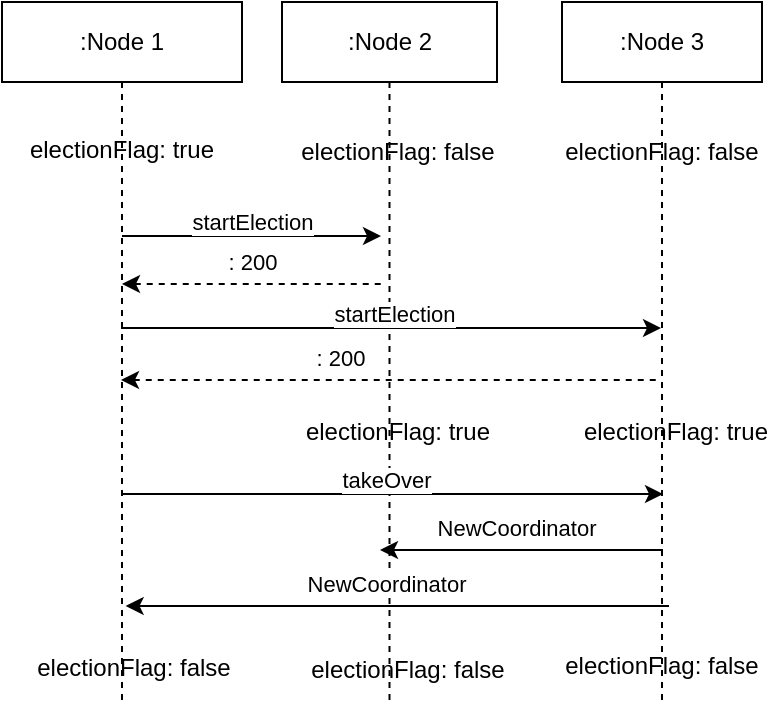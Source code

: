 <mxfile>
    <diagram id="AnZ576mbxlsEy8LN79hI" name="extended-bully-algorithm">
        <mxGraphModel dx="1518" dy="759" grid="0" gridSize="10" guides="1" tooltips="1" connect="1" arrows="1" fold="1" page="0" pageScale="1" pageWidth="827" pageHeight="1169" math="0" shadow="0">
            <root>
                <mxCell id="i4y8dqKGQGeBQtjlfL8C-0"/>
                <mxCell id="i4y8dqKGQGeBQtjlfL8C-1" parent="i4y8dqKGQGeBQtjlfL8C-0"/>
                <mxCell id="i4y8dqKGQGeBQtjlfL8C-4" value=":Node 1" style="shape=umlLifeline;perimeter=lifelinePerimeter;whiteSpace=wrap;html=1;container=1;collapsible=0;recursiveResize=0;outlineConnect=0;" vertex="1" parent="i4y8dqKGQGeBQtjlfL8C-1">
                    <mxGeometry x="60" y="160" width="120" height="350" as="geometry"/>
                </mxCell>
                <mxCell id="i4y8dqKGQGeBQtjlfL8C-5" value="electionFlag: true" style="text;html=1;strokeColor=none;fillColor=none;align=center;verticalAlign=middle;whiteSpace=wrap;rounded=0;" vertex="1" parent="i4y8dqKGQGeBQtjlfL8C-4">
                    <mxGeometry x="10" y="59" width="100" height="30" as="geometry"/>
                </mxCell>
                <mxCell id="i4y8dqKGQGeBQtjlfL8C-11" value=":Node 2" style="shape=umlLifeline;perimeter=lifelinePerimeter;whiteSpace=wrap;html=1;container=1;collapsible=0;recursiveResize=0;outlineConnect=0;" vertex="1" parent="i4y8dqKGQGeBQtjlfL8C-1">
                    <mxGeometry x="200" y="160" width="107.5" height="350" as="geometry"/>
                </mxCell>
                <mxCell id="i4y8dqKGQGeBQtjlfL8C-13" value="" style="endArrow=classic;html=1;" edge="1" parent="i4y8dqKGQGeBQtjlfL8C-11">
                    <mxGeometry width="50" height="50" relative="1" as="geometry">
                        <mxPoint x="-80.5" y="163" as="sourcePoint"/>
                        <mxPoint x="189.5" y="163" as="targetPoint"/>
                    </mxGeometry>
                </mxCell>
                <mxCell id="i4y8dqKGQGeBQtjlfL8C-14" value="startElection" style="edgeLabel;html=1;align=center;verticalAlign=middle;resizable=0;points=[];" vertex="1" connectable="0" parent="i4y8dqKGQGeBQtjlfL8C-13">
                    <mxGeometry x="-0.45" y="-2" relative="1" as="geometry">
                        <mxPoint x="62" y="-9" as="offset"/>
                    </mxGeometry>
                </mxCell>
                <mxCell id="i4y8dqKGQGeBQtjlfL8C-50" value="electionFlag: false" style="text;html=1;strokeColor=none;fillColor=none;align=center;verticalAlign=middle;whiteSpace=wrap;rounded=0;" vertex="1" parent="i4y8dqKGQGeBQtjlfL8C-11">
                    <mxGeometry x="7.5" y="60" width="100" height="30" as="geometry"/>
                </mxCell>
                <mxCell id="i4y8dqKGQGeBQtjlfL8C-19" value=":Node 3" style="shape=umlLifeline;perimeter=lifelinePerimeter;whiteSpace=wrap;html=1;container=1;collapsible=0;recursiveResize=0;outlineConnect=0;" vertex="1" parent="i4y8dqKGQGeBQtjlfL8C-1">
                    <mxGeometry x="340" y="160" width="100" height="350" as="geometry"/>
                </mxCell>
                <mxCell id="i4y8dqKGQGeBQtjlfL8C-51" value="electionFlag: false" style="text;html=1;strokeColor=none;fillColor=none;align=center;verticalAlign=middle;whiteSpace=wrap;rounded=0;" vertex="1" parent="i4y8dqKGQGeBQtjlfL8C-19">
                    <mxGeometry y="60" width="100" height="30" as="geometry"/>
                </mxCell>
                <mxCell id="i4y8dqKGQGeBQtjlfL8C-23" value="" style="endArrow=classic;html=1;" edge="1" parent="i4y8dqKGQGeBQtjlfL8C-1">
                    <mxGeometry width="50" height="50" relative="1" as="geometry">
                        <mxPoint x="120" y="277" as="sourcePoint"/>
                        <mxPoint x="249.5" y="277" as="targetPoint"/>
                    </mxGeometry>
                </mxCell>
                <mxCell id="i4y8dqKGQGeBQtjlfL8C-24" value="startElection" style="edgeLabel;html=1;align=center;verticalAlign=middle;resizable=0;points=[];" vertex="1" connectable="0" parent="i4y8dqKGQGeBQtjlfL8C-23">
                    <mxGeometry x="-0.45" y="-2" relative="1" as="geometry">
                        <mxPoint x="29" y="-9" as="offset"/>
                    </mxGeometry>
                </mxCell>
                <mxCell id="i4y8dqKGQGeBQtjlfL8C-25" value="" style="endArrow=none;dashed=1;html=1;startArrow=classic;startFill=1;" edge="1" parent="i4y8dqKGQGeBQtjlfL8C-1">
                    <mxGeometry width="50" height="50" relative="1" as="geometry">
                        <mxPoint x="120" y="301" as="sourcePoint"/>
                        <mxPoint x="250" y="301" as="targetPoint"/>
                    </mxGeometry>
                </mxCell>
                <mxCell id="i4y8dqKGQGeBQtjlfL8C-26" value=": 200" style="edgeLabel;html=1;align=center;verticalAlign=middle;resizable=0;points=[];" vertex="1" connectable="0" parent="i4y8dqKGQGeBQtjlfL8C-25">
                    <mxGeometry x="-0.364" y="-1" relative="1" as="geometry">
                        <mxPoint x="23" y="-12" as="offset"/>
                    </mxGeometry>
                </mxCell>
                <mxCell id="i4y8dqKGQGeBQtjlfL8C-27" value="" style="endArrow=none;dashed=1;html=1;startArrow=classic;startFill=1;" edge="1" parent="i4y8dqKGQGeBQtjlfL8C-1">
                    <mxGeometry width="50" height="50" relative="1" as="geometry">
                        <mxPoint x="119.5" y="349" as="sourcePoint"/>
                        <mxPoint x="389.5" y="349" as="targetPoint"/>
                    </mxGeometry>
                </mxCell>
                <mxCell id="i4y8dqKGQGeBQtjlfL8C-28" value=": 200" style="edgeLabel;html=1;align=center;verticalAlign=middle;resizable=0;points=[];" vertex="1" connectable="0" parent="i4y8dqKGQGeBQtjlfL8C-27">
                    <mxGeometry x="-0.364" y="-1" relative="1" as="geometry">
                        <mxPoint x="23" y="-12" as="offset"/>
                    </mxGeometry>
                </mxCell>
                <mxCell id="i4y8dqKGQGeBQtjlfL8C-36" value="" style="endArrow=none;html=1;startArrow=classic;startFill=1;" edge="1" parent="i4y8dqKGQGeBQtjlfL8C-1">
                    <mxGeometry width="50" height="50" relative="1" as="geometry">
                        <mxPoint x="249" y="434" as="sourcePoint"/>
                        <mxPoint x="390.5" y="434" as="targetPoint"/>
                    </mxGeometry>
                </mxCell>
                <mxCell id="i4y8dqKGQGeBQtjlfL8C-37" value="NewCoordinator" style="edgeLabel;html=1;align=center;verticalAlign=middle;resizable=0;points=[];" vertex="1" connectable="0" parent="i4y8dqKGQGeBQtjlfL8C-36">
                    <mxGeometry x="-0.364" y="-1" relative="1" as="geometry">
                        <mxPoint x="23" y="-12" as="offset"/>
                    </mxGeometry>
                </mxCell>
                <mxCell id="i4y8dqKGQGeBQtjlfL8C-38" value="" style="endArrow=none;html=1;startArrow=classic;startFill=1;" edge="1" parent="i4y8dqKGQGeBQtjlfL8C-1">
                    <mxGeometry width="50" height="50" relative="1" as="geometry">
                        <mxPoint x="121.81" y="462" as="sourcePoint"/>
                        <mxPoint x="393.5" y="462" as="targetPoint"/>
                    </mxGeometry>
                </mxCell>
                <mxCell id="i4y8dqKGQGeBQtjlfL8C-39" value="NewCoordinator" style="edgeLabel;html=1;align=center;verticalAlign=middle;resizable=0;points=[];" vertex="1" connectable="0" parent="i4y8dqKGQGeBQtjlfL8C-38">
                    <mxGeometry x="-0.364" y="-1" relative="1" as="geometry">
                        <mxPoint x="43" y="-12" as="offset"/>
                    </mxGeometry>
                </mxCell>
                <mxCell id="i4y8dqKGQGeBQtjlfL8C-54" value="" style="endArrow=classic;html=1;" edge="1" parent="i4y8dqKGQGeBQtjlfL8C-1">
                    <mxGeometry width="50" height="50" relative="1" as="geometry">
                        <mxPoint x="120.5" y="406" as="sourcePoint"/>
                        <mxPoint x="390.5" y="406" as="targetPoint"/>
                    </mxGeometry>
                </mxCell>
                <mxCell id="i4y8dqKGQGeBQtjlfL8C-55" value="takeOver" style="edgeLabel;html=1;align=center;verticalAlign=middle;resizable=0;points=[];" vertex="1" connectable="0" parent="i4y8dqKGQGeBQtjlfL8C-54">
                    <mxGeometry x="-0.45" y="-2" relative="1" as="geometry">
                        <mxPoint x="57" y="-9" as="offset"/>
                    </mxGeometry>
                </mxCell>
                <mxCell id="i4y8dqKGQGeBQtjlfL8C-56" value="electionFlag: true" style="text;html=1;strokeColor=none;fillColor=none;align=center;verticalAlign=middle;whiteSpace=wrap;rounded=0;" vertex="1" parent="i4y8dqKGQGeBQtjlfL8C-1">
                    <mxGeometry x="347" y="360" width="100" height="30" as="geometry"/>
                </mxCell>
                <mxCell id="i4y8dqKGQGeBQtjlfL8C-57" value="electionFlag: true" style="text;html=1;strokeColor=none;fillColor=none;align=center;verticalAlign=middle;whiteSpace=wrap;rounded=0;" vertex="1" parent="i4y8dqKGQGeBQtjlfL8C-1">
                    <mxGeometry x="207.5" y="360" width="100" height="30" as="geometry"/>
                </mxCell>
                <mxCell id="i4y8dqKGQGeBQtjlfL8C-58" value="electionFlag: false" style="text;html=1;strokeColor=none;fillColor=none;align=center;verticalAlign=middle;whiteSpace=wrap;rounded=0;" vertex="1" parent="i4y8dqKGQGeBQtjlfL8C-1">
                    <mxGeometry x="340" y="477" width="100" height="30" as="geometry"/>
                </mxCell>
                <mxCell id="i4y8dqKGQGeBQtjlfL8C-59" value="electionFlag: false" style="text;html=1;strokeColor=none;fillColor=none;align=center;verticalAlign=middle;whiteSpace=wrap;rounded=0;" vertex="1" parent="i4y8dqKGQGeBQtjlfL8C-1">
                    <mxGeometry x="213" y="479" width="100" height="30" as="geometry"/>
                </mxCell>
                <mxCell id="i4y8dqKGQGeBQtjlfL8C-60" value="electionFlag: false" style="text;html=1;strokeColor=none;fillColor=none;align=center;verticalAlign=middle;whiteSpace=wrap;rounded=0;" vertex="1" parent="i4y8dqKGQGeBQtjlfL8C-1">
                    <mxGeometry x="76" y="478" width="100" height="30" as="geometry"/>
                </mxCell>
            </root>
        </mxGraphModel>
    </diagram>
    <diagram id="ZVVcoNiWdb-AS37DR1mb" name="sd-bully-algorithm">
        <mxGraphModel dx="1265" dy="633" grid="0" gridSize="10" guides="1" tooltips="1" connect="1" arrows="1" fold="1" page="0" pageScale="1" pageWidth="827" pageHeight="1169" math="0" shadow="0">
            <root>
                <mxCell id="tVD1N4Qqr4z1z97VaCkm-0"/>
                <mxCell id="tVD1N4Qqr4z1z97VaCkm-1" parent="tVD1N4Qqr4z1z97VaCkm-0"/>
                <mxCell id="wWLBKbG6VyMi7MR1NPG4-32" value="" style="rounded=0;whiteSpace=wrap;html=1;dashed=1;fillColor=none;strokeColor=#80FF00;" vertex="1" parent="tVD1N4Qqr4z1z97VaCkm-1">
                    <mxGeometry x="60" y="220" width="389" height="480" as="geometry"/>
                </mxCell>
                <mxCell id="wWLBKbG6VyMi7MR1NPG4-33" value="" style="rounded=0;whiteSpace=wrap;html=1;dashed=1;fillColor=none;strokeColor=#FF0000;" vertex="1" parent="tVD1N4Qqr4z1z97VaCkm-1">
                    <mxGeometry x="60" y="710" width="389" height="100" as="geometry"/>
                </mxCell>
                <mxCell id="Q5o3ROMhiJqNU9JtYwvV-1" value=":Node 1" style="shape=umlLifeline;perimeter=lifelinePerimeter;whiteSpace=wrap;html=1;container=1;collapsible=0;recursiveResize=0;outlineConnect=0;" parent="tVD1N4Qqr4z1z97VaCkm-1" vertex="1">
                    <mxGeometry x="60" y="160" width="120" height="660" as="geometry"/>
                </mxCell>
                <mxCell id="Q5o3ROMhiJqNU9JtYwvV-6" value="state:&amp;nbsp; normal" style="text;html=1;strokeColor=none;fillColor=none;align=center;verticalAlign=middle;whiteSpace=wrap;rounded=0;" parent="Q5o3ROMhiJqNU9JtYwvV-1" vertex="1">
                    <mxGeometry x="20" y="60" width="90" height="30" as="geometry"/>
                </mxCell>
                <mxCell id="Q5o3ROMhiJqNU9JtYwvV-17" value="" style="endArrow=classic;html=1;" parent="Q5o3ROMhiJqNU9JtYwvV-1" edge="1">
                    <mxGeometry width="50" height="50" relative="1" as="geometry">
                        <mxPoint x="60" y="168" as="sourcePoint"/>
                        <mxPoint x="189.5" y="168" as="targetPoint"/>
                    </mxGeometry>
                </mxCell>
                <mxCell id="Q5o3ROMhiJqNU9JtYwvV-18" value="Election" style="edgeLabel;html=1;align=center;verticalAlign=middle;resizable=0;points=[];" parent="Q5o3ROMhiJqNU9JtYwvV-17" vertex="1" connectable="0">
                    <mxGeometry x="-0.45" y="-2" relative="1" as="geometry">
                        <mxPoint x="29" y="-9" as="offset"/>
                    </mxGeometry>
                </mxCell>
                <mxCell id="wWLBKbG6VyMi7MR1NPG4-25" value="state:&amp;nbsp; reorganizing" style="text;html=1;strokeColor=none;fillColor=none;align=center;verticalAlign=middle;whiteSpace=wrap;rounded=0;" vertex="1" parent="Q5o3ROMhiJqNU9JtYwvV-1">
                    <mxGeometry x="22" y="425" width="110" height="30" as="geometry"/>
                </mxCell>
                <mxCell id="wWLBKbG6VyMi7MR1NPG4-30" value="" style="endArrow=classic;html=1;" edge="1" parent="Q5o3ROMhiJqNU9JtYwvV-1">
                    <mxGeometry width="50" height="50" relative="1" as="geometry">
                        <mxPoint x="60" y="566.0" as="sourcePoint"/>
                        <mxPoint x="329.5" y="566" as="targetPoint"/>
                    </mxGeometry>
                </mxCell>
                <mxCell id="wWLBKbG6VyMi7MR1NPG4-31" value="AreYouThere" style="edgeLabel;html=1;align=center;verticalAlign=middle;resizable=0;points=[];" vertex="1" connectable="0" parent="wWLBKbG6VyMi7MR1NPG4-30">
                    <mxGeometry x="-0.45" y="-2" relative="1" as="geometry">
                        <mxPoint x="60" y="-9" as="offset"/>
                    </mxGeometry>
                </mxCell>
                <mxCell id="Q5o3ROMhiJqNU9JtYwvV-2" value=":Node 2" style="shape=umlLifeline;perimeter=lifelinePerimeter;whiteSpace=wrap;html=1;container=1;collapsible=0;recursiveResize=0;outlineConnect=0;" parent="tVD1N4Qqr4z1z97VaCkm-1" vertex="1">
                    <mxGeometry x="200" y="160" width="107.5" height="660" as="geometry"/>
                </mxCell>
                <mxCell id="Q5o3ROMhiJqNU9JtYwvV-7" value="state:&amp;nbsp; normal" style="text;html=1;strokeColor=none;fillColor=none;align=center;verticalAlign=middle;whiteSpace=wrap;rounded=0;" parent="Q5o3ROMhiJqNU9JtYwvV-2" vertex="1">
                    <mxGeometry x="5" y="60" width="90" height="30" as="geometry"/>
                </mxCell>
                <mxCell id="Q5o3ROMhiJqNU9JtYwvV-21" value="" style="endArrow=classic;html=1;" parent="Q5o3ROMhiJqNU9JtYwvV-2" edge="1">
                    <mxGeometry width="50" height="50" relative="1" as="geometry">
                        <mxPoint x="50" y="187" as="sourcePoint"/>
                        <mxPoint x="189.5" y="187" as="targetPoint"/>
                    </mxGeometry>
                </mxCell>
                <mxCell id="Q5o3ROMhiJqNU9JtYwvV-22" value="AreYouThere" style="edgeLabel;html=1;align=center;verticalAlign=middle;resizable=0;points=[];" parent="Q5o3ROMhiJqNU9JtYwvV-21" vertex="1" connectable="0">
                    <mxGeometry x="-0.45" y="-2" relative="1" as="geometry">
                        <mxPoint x="29" y="-9" as="offset"/>
                    </mxGeometry>
                </mxCell>
                <mxCell id="wWLBKbG6VyMi7MR1NPG4-0" value="" style="endArrow=none;html=1;startArrow=classic;startFill=1;" edge="1" parent="Q5o3ROMhiJqNU9JtYwvV-2">
                    <mxGeometry width="50" height="50" relative="1" as="geometry">
                        <mxPoint x="-80.19" y="339.0" as="sourcePoint"/>
                        <mxPoint x="191.5" y="339.0" as="targetPoint"/>
                    </mxGeometry>
                </mxCell>
                <mxCell id="wWLBKbG6VyMi7MR1NPG4-1" value="halt" style="edgeLabel;html=1;align=center;verticalAlign=middle;resizable=0;points=[];" vertex="1" connectable="0" parent="wWLBKbG6VyMi7MR1NPG4-0">
                    <mxGeometry x="-0.364" y="-1" relative="1" as="geometry">
                        <mxPoint x="43" y="-12" as="offset"/>
                    </mxGeometry>
                </mxCell>
                <mxCell id="wWLBKbG6VyMi7MR1NPG4-24" value="state:&amp;nbsp; reorganizing" style="text;html=1;strokeColor=none;fillColor=none;align=center;verticalAlign=middle;whiteSpace=wrap;rounded=0;" vertex="1" parent="Q5o3ROMhiJqNU9JtYwvV-2">
                    <mxGeometry x="-5" y="425" width="110" height="30" as="geometry"/>
                </mxCell>
                <mxCell id="wWLBKbG6VyMi7MR1NPG4-28" value="state:&amp;nbsp; normal" style="text;html=1;strokeColor=none;fillColor=none;align=center;verticalAlign=middle;whiteSpace=wrap;rounded=0;" vertex="1" parent="Q5o3ROMhiJqNU9JtYwvV-2">
                    <mxGeometry x="-2.5" y="510" width="110" height="30" as="geometry"/>
                </mxCell>
                <mxCell id="Q5o3ROMhiJqNU9JtYwvV-3" value=":Node 3" style="shape=umlLifeline;perimeter=lifelinePerimeter;whiteSpace=wrap;html=1;container=1;collapsible=0;recursiveResize=0;outlineConnect=0;" parent="tVD1N4Qqr4z1z97VaCkm-1" vertex="1">
                    <mxGeometry x="340" y="160" width="100" height="660" as="geometry"/>
                </mxCell>
                <mxCell id="Q5o3ROMhiJqNU9JtYwvV-8" value="state:&amp;nbsp; normal" style="text;html=1;strokeColor=none;fillColor=none;align=center;verticalAlign=middle;whiteSpace=wrap;rounded=0;" parent="Q5o3ROMhiJqNU9JtYwvV-3" vertex="1">
                    <mxGeometry y="60" width="90" height="30" as="geometry"/>
                </mxCell>
                <mxCell id="Q5o3ROMhiJqNU9JtYwvV-30" value="state:&amp;nbsp; election" style="text;html=1;strokeColor=none;fillColor=none;align=center;verticalAlign=middle;whiteSpace=wrap;rounded=0;" parent="Q5o3ROMhiJqNU9JtYwvV-3" vertex="1">
                    <mxGeometry y="240" width="90" height="30" as="geometry"/>
                </mxCell>
                <mxCell id="wWLBKbG6VyMi7MR1NPG4-29" value="state:&amp;nbsp; normal" style="text;html=1;strokeColor=none;fillColor=none;align=center;verticalAlign=middle;whiteSpace=wrap;rounded=0;" vertex="1" parent="Q5o3ROMhiJqNU9JtYwvV-3">
                    <mxGeometry x="-10" y="510" width="110" height="30" as="geometry"/>
                </mxCell>
                <mxCell id="Q5o3ROMhiJqNU9JtYwvV-4" value="" style="endArrow=classic;html=1;" parent="tVD1N4Qqr4z1z97VaCkm-1" edge="1">
                    <mxGeometry width="50" height="50" relative="1" as="geometry">
                        <mxPoint x="120" y="277" as="sourcePoint"/>
                        <mxPoint x="249.5" y="277" as="targetPoint"/>
                    </mxGeometry>
                </mxCell>
                <mxCell id="Q5o3ROMhiJqNU9JtYwvV-9" value="AreYouThere" style="edgeLabel;html=1;align=center;verticalAlign=middle;resizable=0;points=[];" parent="Q5o3ROMhiJqNU9JtYwvV-4" vertex="1" connectable="0">
                    <mxGeometry x="-0.45" y="-2" relative="1" as="geometry">
                        <mxPoint x="29" y="-9" as="offset"/>
                    </mxGeometry>
                </mxCell>
                <mxCell id="Q5o3ROMhiJqNU9JtYwvV-11" value="" style="endArrow=none;dashed=1;html=1;startArrow=classic;startFill=1;" parent="tVD1N4Qqr4z1z97VaCkm-1" edge="1">
                    <mxGeometry width="50" height="50" relative="1" as="geometry">
                        <mxPoint x="120" y="301" as="sourcePoint"/>
                        <mxPoint x="250" y="301" as="targetPoint"/>
                    </mxGeometry>
                </mxCell>
                <mxCell id="Q5o3ROMhiJqNU9JtYwvV-12" value=": 200" style="edgeLabel;html=1;align=center;verticalAlign=middle;resizable=0;points=[];" parent="Q5o3ROMhiJqNU9JtYwvV-11" vertex="1" connectable="0">
                    <mxGeometry x="-0.364" y="-1" relative="1" as="geometry">
                        <mxPoint x="23" y="-12" as="offset"/>
                    </mxGeometry>
                </mxCell>
                <mxCell id="Q5o3ROMhiJqNU9JtYwvV-26" value="" style="endArrow=none;dashed=1;html=1;startArrow=classic;startFill=1;" parent="tVD1N4Qqr4z1z97VaCkm-1" target="Q5o3ROMhiJqNU9JtYwvV-3" edge="1">
                    <mxGeometry width="50" height="50" relative="1" as="geometry">
                        <mxPoint x="248" y="370" as="sourcePoint"/>
                        <mxPoint x="378" y="370" as="targetPoint"/>
                    </mxGeometry>
                </mxCell>
                <mxCell id="Q5o3ROMhiJqNU9JtYwvV-27" value=": 200" style="edgeLabel;html=1;align=center;verticalAlign=middle;resizable=0;points=[];" parent="Q5o3ROMhiJqNU9JtYwvV-26" vertex="1" connectable="0">
                    <mxGeometry x="-0.364" y="-1" relative="1" as="geometry">
                        <mxPoint x="23" y="-12" as="offset"/>
                    </mxGeometry>
                </mxCell>
                <mxCell id="Q5o3ROMhiJqNU9JtYwvV-28" value="" style="endArrow=classic;html=1;" parent="tVD1N4Qqr4z1z97VaCkm-1" edge="1">
                    <mxGeometry width="50" height="50" relative="1" as="geometry">
                        <mxPoint x="251" y="390" as="sourcePoint"/>
                        <mxPoint x="390.5" y="390" as="targetPoint"/>
                    </mxGeometry>
                </mxCell>
                <mxCell id="Q5o3ROMhiJqNU9JtYwvV-29" value="Election" style="edgeLabel;html=1;align=center;verticalAlign=middle;resizable=0;points=[];" parent="Q5o3ROMhiJqNU9JtYwvV-28" vertex="1" connectable="0">
                    <mxGeometry x="-0.45" y="-2" relative="1" as="geometry">
                        <mxPoint x="29" y="-9" as="offset"/>
                    </mxGeometry>
                </mxCell>
                <mxCell id="Q5o3ROMhiJqNU9JtYwvV-31" value="" style="endArrow=none;html=1;startArrow=classic;startFill=1;" parent="tVD1N4Qqr4z1z97VaCkm-1" edge="1">
                    <mxGeometry width="50" height="50" relative="1" as="geometry">
                        <mxPoint x="249" y="443" as="sourcePoint"/>
                        <mxPoint x="390.5" y="443" as="targetPoint"/>
                    </mxGeometry>
                </mxCell>
                <mxCell id="Q5o3ROMhiJqNU9JtYwvV-32" value="halt" style="edgeLabel;html=1;align=center;verticalAlign=middle;resizable=0;points=[];" parent="Q5o3ROMhiJqNU9JtYwvV-31" vertex="1" connectable="0">
                    <mxGeometry x="-0.364" y="-1" relative="1" as="geometry">
                        <mxPoint x="23" y="-12" as="offset"/>
                    </mxGeometry>
                </mxCell>
                <mxCell id="wWLBKbG6VyMi7MR1NPG4-2" value="state:&amp;nbsp; election" style="text;html=1;strokeColor=none;fillColor=none;align=center;verticalAlign=middle;whiteSpace=wrap;rounded=0;" vertex="1" parent="tVD1N4Qqr4z1z97VaCkm-1">
                    <mxGeometry x="205" y="448" width="90" height="30" as="geometry"/>
                </mxCell>
                <mxCell id="wWLBKbG6VyMi7MR1NPG4-3" value="state:&amp;nbsp; election" style="text;html=1;strokeColor=none;fillColor=none;align=center;verticalAlign=middle;whiteSpace=wrap;rounded=0;" vertex="1" parent="tVD1N4Qqr4z1z97VaCkm-1">
                    <mxGeometry x="81" y="505" width="90" height="30" as="geometry"/>
                </mxCell>
                <mxCell id="wWLBKbG6VyMi7MR1NPG4-4" value="state:&amp;nbsp; reorganizing" style="text;html=1;strokeColor=none;fillColor=none;align=center;verticalAlign=middle;whiteSpace=wrap;rounded=0;" vertex="1" parent="tVD1N4Qqr4z1z97VaCkm-1">
                    <mxGeometry x="339" y="503" width="110" height="30" as="geometry"/>
                </mxCell>
                <mxCell id="wWLBKbG6VyMi7MR1NPG4-16" value="" style="endArrow=none;html=1;startArrow=classic;startFill=1;" edge="1" parent="tVD1N4Qqr4z1z97VaCkm-1">
                    <mxGeometry width="50" height="50" relative="1" as="geometry">
                        <mxPoint x="248" y="550.0" as="sourcePoint"/>
                        <mxPoint x="389.5" y="550.0" as="targetPoint"/>
                    </mxGeometry>
                </mxCell>
                <mxCell id="wWLBKbG6VyMi7MR1NPG4-17" value="NewCoordinator" style="edgeLabel;html=1;align=center;verticalAlign=middle;resizable=0;points=[];" vertex="1" connectable="0" parent="wWLBKbG6VyMi7MR1NPG4-16">
                    <mxGeometry x="-0.364" y="-1" relative="1" as="geometry">
                        <mxPoint x="23" y="-12" as="offset"/>
                    </mxGeometry>
                </mxCell>
                <mxCell id="wWLBKbG6VyMi7MR1NPG4-18" value="" style="endArrow=none;html=1;startArrow=classic;startFill=1;" edge="1" parent="tVD1N4Qqr4z1z97VaCkm-1">
                    <mxGeometry width="50" height="50" relative="1" as="geometry">
                        <mxPoint x="120.81" y="578.0" as="sourcePoint"/>
                        <mxPoint x="392.5" y="578.0" as="targetPoint"/>
                    </mxGeometry>
                </mxCell>
                <mxCell id="wWLBKbG6VyMi7MR1NPG4-19" value="NewCoordinator" style="edgeLabel;html=1;align=center;verticalAlign=middle;resizable=0;points=[];" vertex="1" connectable="0" parent="wWLBKbG6VyMi7MR1NPG4-18">
                    <mxGeometry x="-0.364" y="-1" relative="1" as="geometry">
                        <mxPoint x="43" y="-12" as="offset"/>
                    </mxGeometry>
                </mxCell>
                <mxCell id="wWLBKbG6VyMi7MR1NPG4-20" value="" style="endArrow=none;html=1;startArrow=classic;startFill=1;" edge="1" parent="tVD1N4Qqr4z1z97VaCkm-1">
                    <mxGeometry width="50" height="50" relative="1" as="geometry">
                        <mxPoint x="247.19" y="632" as="sourcePoint"/>
                        <mxPoint x="388.69" y="632" as="targetPoint"/>
                    </mxGeometry>
                </mxCell>
                <mxCell id="wWLBKbG6VyMi7MR1NPG4-21" value="ready" style="edgeLabel;html=1;align=center;verticalAlign=middle;resizable=0;points=[];" vertex="1" connectable="0" parent="wWLBKbG6VyMi7MR1NPG4-20">
                    <mxGeometry x="-0.364" y="-1" relative="1" as="geometry">
                        <mxPoint x="23" y="-12" as="offset"/>
                    </mxGeometry>
                </mxCell>
                <mxCell id="wWLBKbG6VyMi7MR1NPG4-22" value="" style="endArrow=none;html=1;startArrow=classic;startFill=1;" edge="1" parent="tVD1N4Qqr4z1z97VaCkm-1">
                    <mxGeometry width="50" height="50" relative="1" as="geometry">
                        <mxPoint x="120.0" y="660" as="sourcePoint"/>
                        <mxPoint x="391.69" y="660" as="targetPoint"/>
                    </mxGeometry>
                </mxCell>
                <mxCell id="wWLBKbG6VyMi7MR1NPG4-23" value="ready" style="edgeLabel;html=1;align=center;verticalAlign=middle;resizable=0;points=[];" vertex="1" connectable="0" parent="wWLBKbG6VyMi7MR1NPG4-22">
                    <mxGeometry x="-0.364" y="-1" relative="1" as="geometry">
                        <mxPoint x="43" y="-12" as="offset"/>
                    </mxGeometry>
                </mxCell>
                <mxCell id="wWLBKbG6VyMi7MR1NPG4-26" value="state:&amp;nbsp; normal" style="text;html=1;strokeColor=none;fillColor=none;align=center;verticalAlign=middle;whiteSpace=wrap;rounded=0;" vertex="1" parent="tVD1N4Qqr4z1z97VaCkm-1">
                    <mxGeometry x="72" y="670" width="110" height="30" as="geometry"/>
                </mxCell>
                <mxCell id="wWLBKbG6VyMi7MR1NPG4-34" value="" style="endArrow=none;dashed=1;html=1;startArrow=classic;startFill=1;" edge="1" parent="tVD1N4Qqr4z1z97VaCkm-1">
                    <mxGeometry width="50" height="50" relative="1" as="geometry">
                        <mxPoint x="121" y="749" as="sourcePoint"/>
                        <mxPoint x="389.5" y="749" as="targetPoint"/>
                    </mxGeometry>
                </mxCell>
                <mxCell id="wWLBKbG6VyMi7MR1NPG4-35" value=": 200" style="edgeLabel;html=1;align=center;verticalAlign=middle;resizable=0;points=[];" vertex="1" connectable="0" parent="wWLBKbG6VyMi7MR1NPG4-34">
                    <mxGeometry x="-0.364" y="-1" relative="1" as="geometry">
                        <mxPoint x="43" y="-11" as="offset"/>
                    </mxGeometry>
                </mxCell>
                <mxCell id="wWLBKbG6VyMi7MR1NPG4-36" value="" style="endArrow=classic;html=1;" edge="1" parent="tVD1N4Qqr4z1z97VaCkm-1">
                    <mxGeometry width="50" height="50" relative="1" as="geometry">
                        <mxPoint x="122" y="769" as="sourcePoint"/>
                        <mxPoint x="391.5" y="769" as="targetPoint"/>
                    </mxGeometry>
                </mxCell>
                <mxCell id="wWLBKbG6VyMi7MR1NPG4-37" value="Election" style="edgeLabel;html=1;align=center;verticalAlign=middle;resizable=0;points=[];" vertex="1" connectable="0" parent="wWLBKbG6VyMi7MR1NPG4-36">
                    <mxGeometry x="-0.45" y="-2" relative="1" as="geometry">
                        <mxPoint x="60" y="-9" as="offset"/>
                    </mxGeometry>
                </mxCell>
                <mxCell id="wWLBKbG6VyMi7MR1NPG4-38" value="&lt;font color=&quot;#cc0000&quot; size=&quot;1&quot;&gt;&lt;b style=&quot;font-size: 28px&quot;&gt;...&lt;/b&gt;&lt;/font&gt;" style="text;html=1;strokeColor=none;fillColor=none;align=center;verticalAlign=middle;whiteSpace=wrap;rounded=0;dashed=1;" vertex="1" parent="tVD1N4Qqr4z1z97VaCkm-1">
                    <mxGeometry x="224.5" y="770" width="60" height="30" as="geometry"/>
                </mxCell>
            </root>
        </mxGraphModel>
    </diagram>
    <diagram id="fSJBa2DCN13VQCcSAln3" name="Topology">
        <mxGraphModel dx="1518" dy="759" grid="0" gridSize="10" guides="1" tooltips="1" connect="1" arrows="1" fold="1" page="0" pageScale="1" pageWidth="827" pageHeight="1169" background="none" math="0" shadow="0">
            <root>
                <mxCell id="54_8NOIj8Grn_kKXtI9w-0"/>
                <mxCell id="54_8NOIj8Grn_kKXtI9w-1" parent="54_8NOIj8Grn_kKXtI9w-0"/>
                <mxCell id="w2AGssiLiUdJvfOAzmTb-0" value="Minikube" style="rounded=1;whiteSpace=wrap;html=1;dashed=1;fontSize=28;fontColor=#9999FF;strokeColor=#9999FF;fillColor=none;align=left;horizontal=1;verticalAlign=top;" vertex="1" parent="54_8NOIj8Grn_kKXtI9w-1">
                    <mxGeometry x="100" y="100" width="530" height="310" as="geometry"/>
                </mxCell>
                <mxCell id="wMYIdSO50iKsA_OW4PoB-0" value="&lt;b&gt;Node 2&lt;/b&gt;&lt;br&gt;service: node2-svc" style="rounded=1;whiteSpace=wrap;html=1;" parent="54_8NOIj8Grn_kKXtI9w-1" vertex="1">
                    <mxGeometry x="220" y="120" width="120" height="80" as="geometry"/>
                </mxCell>
                <mxCell id="wMYIdSO50iKsA_OW4PoB-1" value="&lt;b&gt;Node 3&lt;/b&gt;&lt;br&gt;service: node3-svc" style="rounded=1;whiteSpace=wrap;html=1;" parent="54_8NOIj8Grn_kKXtI9w-1" vertex="1">
                    <mxGeometry x="360" y="120" width="120" height="80" as="geometry"/>
                </mxCell>
                <mxCell id="wMYIdSO50iKsA_OW4PoB-2" value="&lt;b&gt;Node 4&lt;br&gt;&lt;/b&gt;node4-svc" style="rounded=1;whiteSpace=wrap;html=1;" parent="54_8NOIj8Grn_kKXtI9w-1" vertex="1">
                    <mxGeometry x="500" y="170" width="120" height="80" as="geometry"/>
                </mxCell>
                <mxCell id="wMYIdSO50iKsA_OW4PoB-3" value="&lt;b&gt;Node 1&lt;/b&gt;&lt;br&gt;service: node1-svc" style="rounded=1;whiteSpace=wrap;html=1;" parent="54_8NOIj8Grn_kKXtI9w-1" vertex="1">
                    <mxGeometry x="120" y="220" width="120" height="80" as="geometry"/>
                </mxCell>
                <mxCell id="wMYIdSO50iKsA_OW4PoB-4" value="&lt;b&gt;Node 6&lt;/b&gt;&lt;br&gt;service: node6-svc" style="rounded=1;whiteSpace=wrap;html=1;" parent="54_8NOIj8Grn_kKXtI9w-1" vertex="1">
                    <mxGeometry x="360" y="320" width="120" height="80" as="geometry"/>
                </mxCell>
                <mxCell id="wMYIdSO50iKsA_OW4PoB-5" value="&lt;b&gt;Node 7&lt;/b&gt;&lt;br&gt;service: node7-svc" style="rounded=1;whiteSpace=wrap;html=1;" parent="54_8NOIj8Grn_kKXtI9w-1" vertex="1">
                    <mxGeometry x="220" y="320" width="120" height="80" as="geometry"/>
                </mxCell>
                <mxCell id="wMYIdSO50iKsA_OW4PoB-6" value="&lt;b&gt;Node 5&lt;/b&gt;&lt;br&gt;node5-svc" style="rounded=1;whiteSpace=wrap;html=1;" parent="54_8NOIj8Grn_kKXtI9w-1" vertex="1">
                    <mxGeometry x="500" y="270" width="120" height="80" as="geometry"/>
                </mxCell>
                <mxCell id="wMYIdSO50iKsA_OW4PoB-7" value="" style="endArrow=none;html=1;exitX=1;exitY=0.5;exitDx=0;exitDy=0;entryX=0.132;entryY=0.5;entryDx=0;entryDy=0;entryPerimeter=0;" parent="54_8NOIj8Grn_kKXtI9w-1" source="wMYIdSO50iKsA_OW4PoB-3" target="wMYIdSO50iKsA_OW4PoB-9" edge="1">
                    <mxGeometry width="50" height="50" relative="1" as="geometry">
                        <mxPoint x="340" y="280" as="sourcePoint"/>
                        <mxPoint x="360" y="260" as="targetPoint"/>
                    </mxGeometry>
                </mxCell>
                <mxCell id="wMYIdSO50iKsA_OW4PoB-8" value="" style="ellipse;shape=cloud;whiteSpace=wrap;html=1;" parent="54_8NOIj8Grn_kKXtI9w-1" vertex="1">
                    <mxGeometry x="320" y="230" width="76" height="60" as="geometry"/>
                </mxCell>
                <mxCell id="wMYIdSO50iKsA_OW4PoB-9" value="Network" style="ellipse;shape=cloud;whiteSpace=wrap;html=1;" parent="54_8NOIj8Grn_kKXtI9w-1" vertex="1">
                    <mxGeometry x="320" y="230" width="76" height="60" as="geometry"/>
                </mxCell>
                <mxCell id="wMYIdSO50iKsA_OW4PoB-10" value="" style="endArrow=none;html=1;exitX=0.5;exitY=1;exitDx=0;exitDy=0;entryX=0.4;entryY=0.1;entryDx=0;entryDy=0;entryPerimeter=0;" parent="54_8NOIj8Grn_kKXtI9w-1" source="wMYIdSO50iKsA_OW4PoB-0" target="wMYIdSO50iKsA_OW4PoB-9" edge="1">
                    <mxGeometry width="50" height="50" relative="1" as="geometry">
                        <mxPoint x="220" y="270" as="sourcePoint"/>
                        <mxPoint x="340.032" y="270" as="targetPoint"/>
                    </mxGeometry>
                </mxCell>
                <mxCell id="wMYIdSO50iKsA_OW4PoB-11" value="" style="endArrow=none;html=1;exitX=0.5;exitY=1;exitDx=0;exitDy=0;entryX=0.625;entryY=0.2;entryDx=0;entryDy=0;entryPerimeter=0;" parent="54_8NOIj8Grn_kKXtI9w-1" source="wMYIdSO50iKsA_OW4PoB-1" target="wMYIdSO50iKsA_OW4PoB-9" edge="1">
                    <mxGeometry width="50" height="50" relative="1" as="geometry">
                        <mxPoint x="290" y="210" as="sourcePoint"/>
                        <mxPoint x="360.4" y="246" as="targetPoint"/>
                    </mxGeometry>
                </mxCell>
                <mxCell id="wMYIdSO50iKsA_OW4PoB-12" value="" style="endArrow=none;html=1;exitX=0;exitY=0.5;exitDx=0;exitDy=0;entryX=0.88;entryY=0.25;entryDx=0;entryDy=0;entryPerimeter=0;" parent="54_8NOIj8Grn_kKXtI9w-1" source="wMYIdSO50iKsA_OW4PoB-2" target="wMYIdSO50iKsA_OW4PoB-9" edge="1">
                    <mxGeometry width="50" height="50" relative="1" as="geometry">
                        <mxPoint x="300" y="220" as="sourcePoint"/>
                        <mxPoint x="370.4" y="256" as="targetPoint"/>
                    </mxGeometry>
                </mxCell>
                <mxCell id="wMYIdSO50iKsA_OW4PoB-13" value="" style="endArrow=none;html=1;exitX=0.96;exitY=0.7;exitDx=0;exitDy=0;entryX=0;entryY=0.5;entryDx=0;entryDy=0;exitPerimeter=0;" parent="54_8NOIj8Grn_kKXtI9w-1" source="wMYIdSO50iKsA_OW4PoB-9" target="wMYIdSO50iKsA_OW4PoB-6" edge="1">
                    <mxGeometry width="50" height="50" relative="1" as="geometry">
                        <mxPoint x="310" y="230" as="sourcePoint"/>
                        <mxPoint x="380.4" y="266" as="targetPoint"/>
                    </mxGeometry>
                </mxCell>
                <mxCell id="wMYIdSO50iKsA_OW4PoB-14" value="" style="endArrow=none;html=1;exitX=0.645;exitY=0.967;exitDx=0;exitDy=0;entryX=0.5;entryY=0;entryDx=0;entryDy=0;exitPerimeter=0;" parent="54_8NOIj8Grn_kKXtI9w-1" source="wMYIdSO50iKsA_OW4PoB-9" target="wMYIdSO50iKsA_OW4PoB-4" edge="1">
                    <mxGeometry width="50" height="50" relative="1" as="geometry">
                        <mxPoint x="320" y="240" as="sourcePoint"/>
                        <mxPoint x="390.4" y="276" as="targetPoint"/>
                    </mxGeometry>
                </mxCell>
                <mxCell id="wMYIdSO50iKsA_OW4PoB-15" value="" style="endArrow=none;html=1;exitX=0.5;exitY=0;exitDx=0;exitDy=0;entryX=0.13;entryY=0.77;entryDx=0;entryDy=0;entryPerimeter=0;" parent="54_8NOIj8Grn_kKXtI9w-1" source="wMYIdSO50iKsA_OW4PoB-5" target="wMYIdSO50iKsA_OW4PoB-9" edge="1">
                    <mxGeometry width="50" height="50" relative="1" as="geometry">
                        <mxPoint x="330" y="250" as="sourcePoint"/>
                        <mxPoint x="400.4" y="286" as="targetPoint"/>
                    </mxGeometry>
                </mxCell>
            </root>
        </mxGraphModel>
    </diagram>
</mxfile>